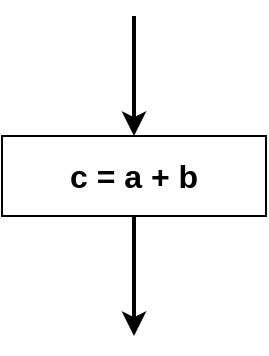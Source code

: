 <mxfile version="20.3.0" type="device"><diagram id="07FlXKTb4Wv1gX0rUr_O" name="Page-1"><mxGraphModel dx="1102" dy="685" grid="1" gridSize="10" guides="1" tooltips="1" connect="1" arrows="1" fold="1" page="1" pageScale="1" pageWidth="827" pageHeight="1169" math="0" shadow="0"><root><mxCell id="0"/><mxCell id="1" parent="0"/><mxCell id="qcdrPJTp-SxQdipl7y4H-1" value="&lt;b&gt;&lt;font style=&quot;font-size: 16px;&quot;&gt;c = a + b&lt;/font&gt;&lt;/b&gt;" style="rounded=0;whiteSpace=wrap;html=1;" vertex="1" parent="1"><mxGeometry x="348" y="160" width="132" height="40" as="geometry"/></mxCell><mxCell id="qcdrPJTp-SxQdipl7y4H-2" value="" style="endArrow=classic;html=1;rounded=0;fontSize=16;strokeWidth=2;entryX=0.5;entryY=0;entryDx=0;entryDy=0;" edge="1" parent="1" target="qcdrPJTp-SxQdipl7y4H-1"><mxGeometry width="50" height="50" relative="1" as="geometry"><mxPoint x="414" y="100" as="sourcePoint"/><mxPoint x="440" y="320" as="targetPoint"/></mxGeometry></mxCell><mxCell id="qcdrPJTp-SxQdipl7y4H-3" value="" style="endArrow=classic;html=1;rounded=0;fontSize=16;strokeWidth=2;entryX=0.5;entryY=0;entryDx=0;entryDy=0;" edge="1" parent="1"><mxGeometry width="50" height="50" relative="1" as="geometry"><mxPoint x="414" y="200" as="sourcePoint"/><mxPoint x="414" y="260" as="targetPoint"/></mxGeometry></mxCell></root></mxGraphModel></diagram></mxfile>